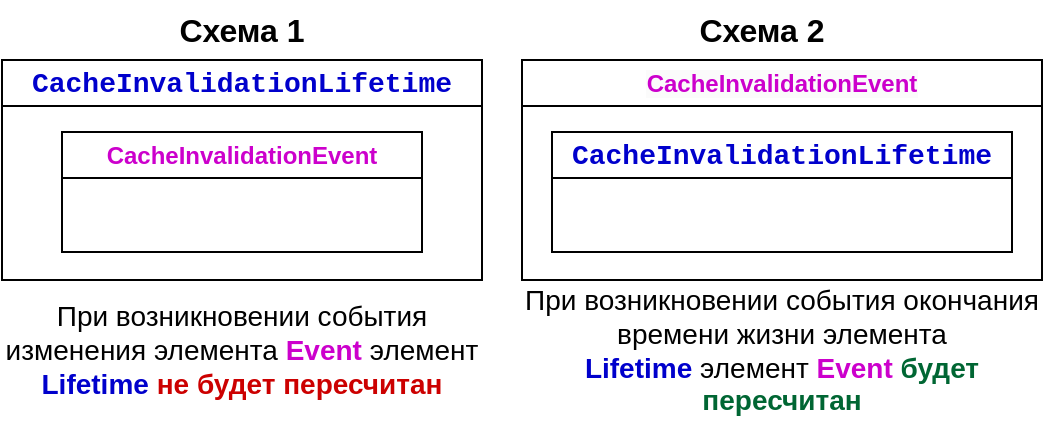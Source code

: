 <mxfile version="24.4.0" type="device">
  <diagram name="Страница — 1" id="ylHivduRUZQ0G19HW5M8">
    <mxGraphModel dx="1562" dy="916" grid="1" gridSize="10" guides="1" tooltips="1" connect="1" arrows="1" fold="1" page="1" pageScale="1" pageWidth="827" pageHeight="1169" math="0" shadow="0">
      <root>
        <mxCell id="0" />
        <mxCell id="1" parent="0" />
        <mxCell id="RoErsjgwMX1CylctrKXX-1" value="&lt;div style=&quot;background-color: rgb(255, 255, 255); font-family: Consolas, &amp;quot;Courier New&amp;quot;, monospace; font-weight: normal; font-size: 14px; line-height: 19px; white-space: pre;&quot;&gt;&lt;span style=&quot;font-weight: bold;&quot;&gt;&lt;font color=&quot;#0000cc&quot;&gt;CacheInvalidationLifetime&lt;/font&gt;&lt;/span&gt;&lt;/div&gt;" style="swimlane;whiteSpace=wrap;html=1;" vertex="1" parent="1">
          <mxGeometry x="70" y="240" width="240" height="110" as="geometry" />
        </mxCell>
        <mxCell id="RoErsjgwMX1CylctrKXX-2" value="&lt;font color=&quot;#cc00cc&quot;&gt;CacheInvalidationEvent&lt;/font&gt;" style="swimlane;whiteSpace=wrap;html=1;" vertex="1" parent="RoErsjgwMX1CylctrKXX-1">
          <mxGeometry x="30" y="36" width="180" height="60" as="geometry" />
        </mxCell>
        <mxCell id="RoErsjgwMX1CylctrKXX-3" value="&lt;div style=&quot;background-color: rgb(255, 255, 255); font-family: Consolas, &amp;quot;Courier New&amp;quot;, monospace; font-weight: normal; font-size: 14px; line-height: 19px; white-space: pre;&quot;&gt;&lt;span style=&quot;font-family: Helvetica; font-size: 12px; font-weight: 700; white-space: normal; background-color: rgb(251, 251, 251);&quot;&gt;&lt;font color=&quot;#cc00cc&quot;&gt;CacheInvalidationEvent&lt;/font&gt;&lt;/span&gt;&lt;br&gt;&lt;/div&gt;" style="swimlane;whiteSpace=wrap;html=1;" vertex="1" parent="1">
          <mxGeometry x="330" y="240" width="260" height="110" as="geometry" />
        </mxCell>
        <mxCell id="RoErsjgwMX1CylctrKXX-4" value="&lt;span style=&quot;font-family: Consolas, &amp;quot;Courier New&amp;quot;, monospace; font-size: 14px; white-space: pre; background-color: rgb(255, 255, 255);&quot;&gt;&lt;font color=&quot;#0000cc&quot;&gt;CacheInvalidationLifetime&lt;/font&gt;&lt;/span&gt;" style="swimlane;whiteSpace=wrap;html=1;" vertex="1" parent="RoErsjgwMX1CylctrKXX-3">
          <mxGeometry x="15" y="36" width="230" height="60" as="geometry" />
        </mxCell>
        <mxCell id="RoErsjgwMX1CylctrKXX-6" value="При возникновении события изменения элемента &lt;b&gt;&lt;font color=&quot;#cc00cc&quot;&gt;Event&lt;/font&gt;&lt;/b&gt; элемент &lt;b&gt;&lt;font color=&quot;#0000cc&quot;&gt;Lifetime&lt;/font&gt;&lt;/b&gt; &lt;b style=&quot;font-size: 14px;&quot;&gt;&lt;font style=&quot;font-size: 14px;&quot; color=&quot;#cc0000&quot;&gt;не будет пересчитан&lt;/font&gt;&lt;/b&gt;" style="text;html=1;align=center;verticalAlign=middle;whiteSpace=wrap;rounded=0;fontSize=14;" vertex="1" parent="1">
          <mxGeometry x="70" y="350" width="240" height="70" as="geometry" />
        </mxCell>
        <mxCell id="RoErsjgwMX1CylctrKXX-7" value="При возникновении события окончания времени жизни элемента &lt;b&gt;&lt;font color=&quot;#0000cc&quot;&gt;Lifetime&lt;/font&gt;&lt;/b&gt;&amp;nbsp;элемент &lt;b&gt;&lt;font color=&quot;#cc00cc&quot;&gt;Event&lt;/font&gt;&lt;/b&gt;&amp;nbsp;&lt;b style=&quot;font-size: 14px;&quot;&gt;&lt;font style=&quot;font-size: 14px;&quot; color=&quot;#006633&quot;&gt;будет пересчитан&lt;/font&gt;&lt;/b&gt;" style="text;html=1;align=center;verticalAlign=middle;whiteSpace=wrap;rounded=0;fontSize=14;" vertex="1" parent="1">
          <mxGeometry x="330" y="350" width="260" height="70" as="geometry" />
        </mxCell>
        <mxCell id="RoErsjgwMX1CylctrKXX-8" value="&lt;b&gt;&lt;font style=&quot;font-size: 16px;&quot;&gt;Схема 1&lt;/font&gt;&lt;/b&gt;" style="text;html=1;align=center;verticalAlign=middle;whiteSpace=wrap;rounded=0;" vertex="1" parent="1">
          <mxGeometry x="70" y="210" width="240" height="30" as="geometry" />
        </mxCell>
        <mxCell id="RoErsjgwMX1CylctrKXX-9" value="&lt;b&gt;&lt;font style=&quot;font-size: 16px;&quot;&gt;Схема 2&lt;/font&gt;&lt;/b&gt;" style="text;html=1;align=center;verticalAlign=middle;whiteSpace=wrap;rounded=0;" vertex="1" parent="1">
          <mxGeometry x="330" y="210" width="240" height="30" as="geometry" />
        </mxCell>
      </root>
    </mxGraphModel>
  </diagram>
</mxfile>
